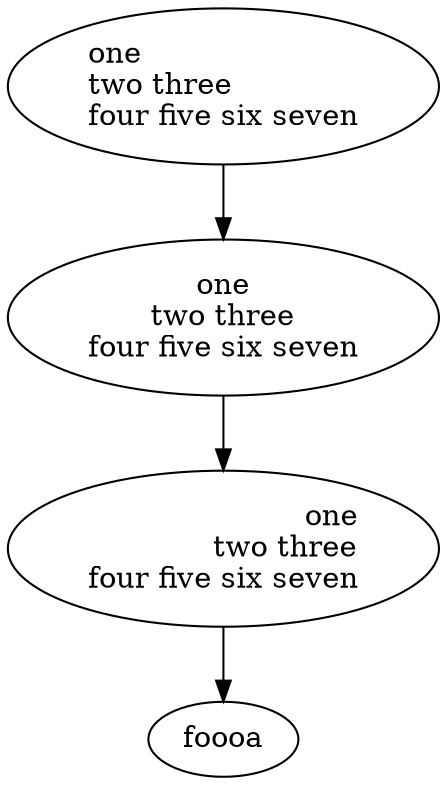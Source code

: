 digraph L {
  a  [label="one\ltwo three\lfour five six seven\l"]
  b  [label="one\ntwo three\nfour five six seven"]
  c  [label="one\rtwo three\rfour five six seven\r"]

  a -> b -> c

  d [label="foooa"]

  c -> d
}
